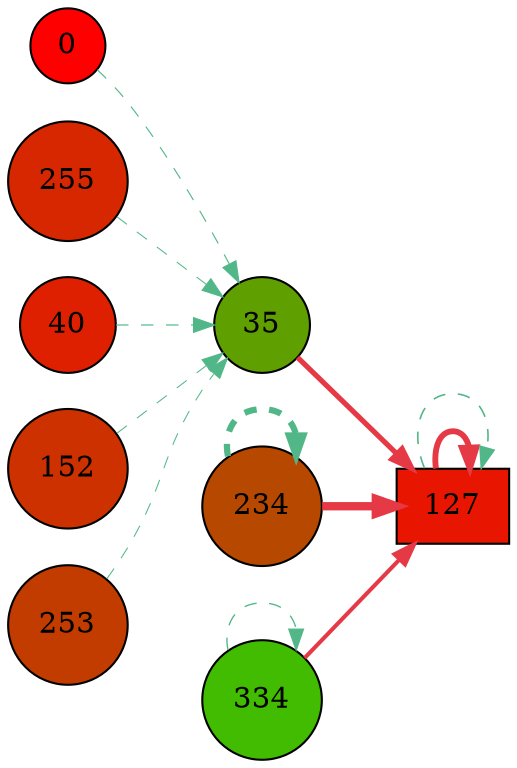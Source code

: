 digraph G{
rankdir=LR;
0 [style=filled, shape=circle, fillcolor="#fe0000", label="0"];
35 [style=filled, shape=circle, fillcolor="#5f9f00", label="35"];
255 [style=filled, shape=circle, fillcolor="#d72700", label="255"];
40 [style=filled, shape=circle, fillcolor="#de2000", label="40"];
234 [style=filled, shape=circle, fillcolor="#b64800", label="234"];
334 [style=filled, shape=circle, fillcolor="#42bc00", label="334"];
152 [style=filled, shape=circle, fillcolor="#cd3100", label="152"];
253 [style=filled, shape=circle, fillcolor="#c23c00", label="253"];
127 [style=filled, shape=box, fillcolor="#e81600", label="127"];
234 -> 127 [color="#e63946",penwidth=4.00];
127 -> 127 [color="#e63946",penwidth=2.82];
35 -> 127 [color="#e63946",penwidth=2.51];
334 -> 127 [color="#e63946",penwidth=1.95];
234 -> 234 [color="#52b788",style=dashed,penwidth=3.00];
40 -> 35 [color="#52b788",style=dashed,penwidth=0.59];
0 -> 35 [color="#52b788",style=dashed,penwidth=0.55];
152 -> 35 [color="#52b788",style=dashed,penwidth=0.50];
255 -> 35 [color="#52b788",style=dashed,penwidth=0.50];
253 -> 35 [color="#52b788",style=dashed,penwidth=0.50];
334 -> 334 [color="#52b788",style=dashed,penwidth=0.65];
127 -> 127 [color="#52b788",style=dashed,penwidth=0.78];
}